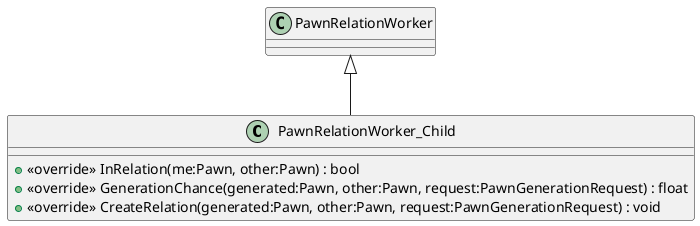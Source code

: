 @startuml
class PawnRelationWorker_Child {
    + <<override>> InRelation(me:Pawn, other:Pawn) : bool
    + <<override>> GenerationChance(generated:Pawn, other:Pawn, request:PawnGenerationRequest) : float
    + <<override>> CreateRelation(generated:Pawn, other:Pawn, request:PawnGenerationRequest) : void
}
PawnRelationWorker <|-- PawnRelationWorker_Child
@enduml
